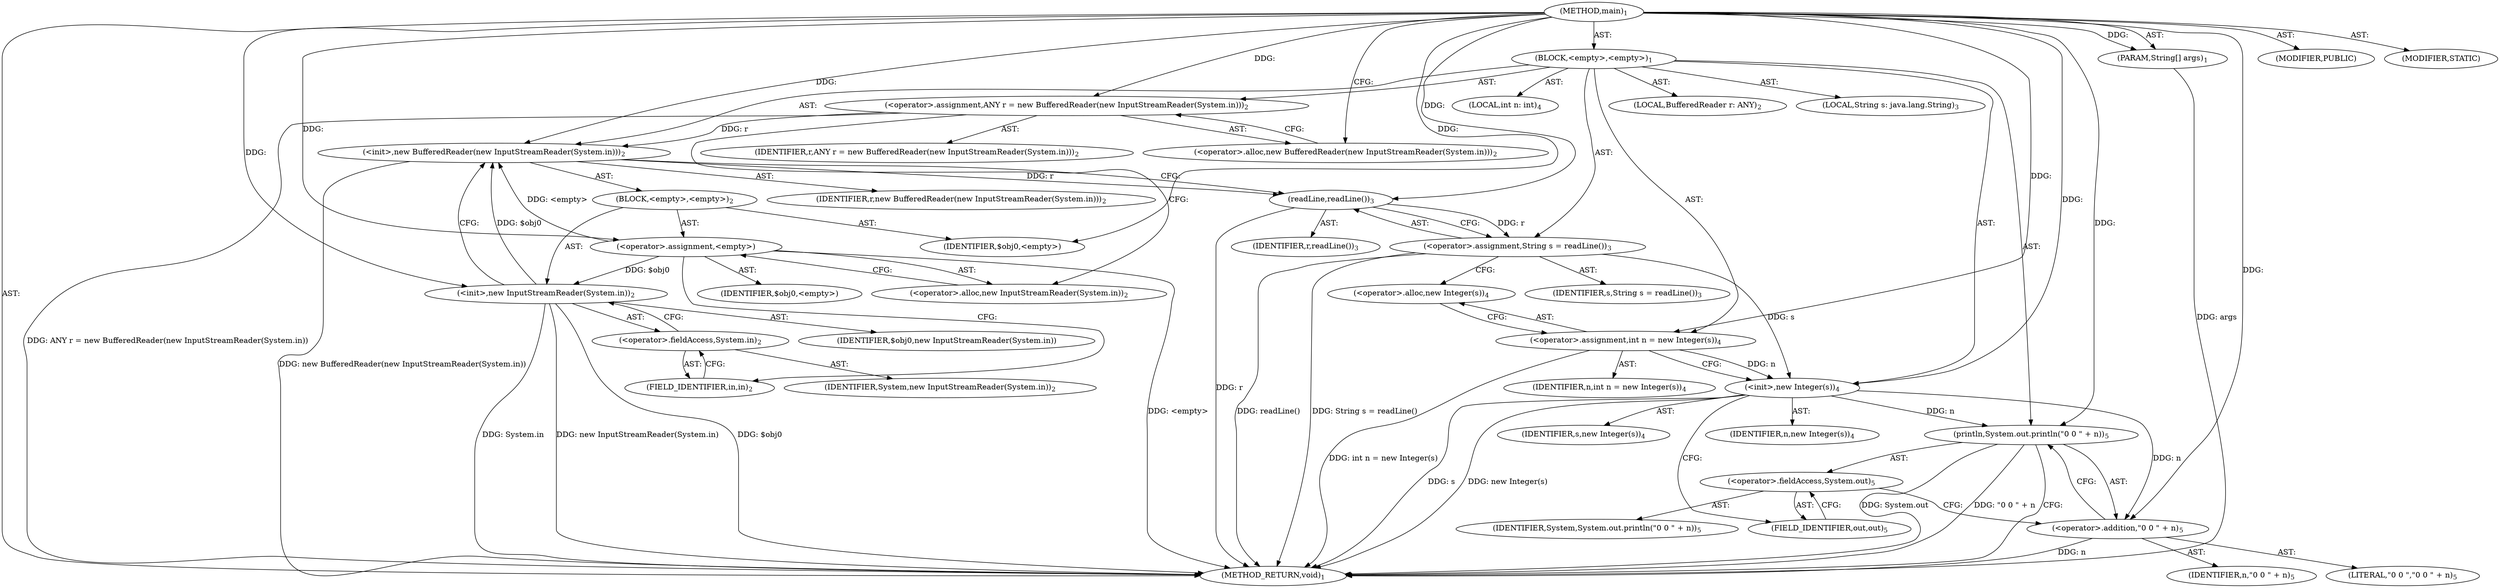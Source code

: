 digraph "main" {  
"21" [label = <(METHOD,main)<SUB>1</SUB>> ]
"22" [label = <(PARAM,String[] args)<SUB>1</SUB>> ]
"23" [label = <(BLOCK,&lt;empty&gt;,&lt;empty&gt;)<SUB>1</SUB>> ]
"4" [label = <(LOCAL,BufferedReader r: ANY)<SUB>2</SUB>> ]
"24" [label = <(&lt;operator&gt;.assignment,ANY r = new BufferedReader(new InputStreamReader(System.in)))<SUB>2</SUB>> ]
"25" [label = <(IDENTIFIER,r,ANY r = new BufferedReader(new InputStreamReader(System.in)))<SUB>2</SUB>> ]
"26" [label = <(&lt;operator&gt;.alloc,new BufferedReader(new InputStreamReader(System.in)))<SUB>2</SUB>> ]
"27" [label = <(&lt;init&gt;,new BufferedReader(new InputStreamReader(System.in)))<SUB>2</SUB>> ]
"3" [label = <(IDENTIFIER,r,new BufferedReader(new InputStreamReader(System.in)))<SUB>2</SUB>> ]
"28" [label = <(BLOCK,&lt;empty&gt;,&lt;empty&gt;)<SUB>2</SUB>> ]
"29" [label = <(&lt;operator&gt;.assignment,&lt;empty&gt;)> ]
"30" [label = <(IDENTIFIER,$obj0,&lt;empty&gt;)> ]
"31" [label = <(&lt;operator&gt;.alloc,new InputStreamReader(System.in))<SUB>2</SUB>> ]
"32" [label = <(&lt;init&gt;,new InputStreamReader(System.in))<SUB>2</SUB>> ]
"33" [label = <(IDENTIFIER,$obj0,new InputStreamReader(System.in))> ]
"34" [label = <(&lt;operator&gt;.fieldAccess,System.in)<SUB>2</SUB>> ]
"35" [label = <(IDENTIFIER,System,new InputStreamReader(System.in))<SUB>2</SUB>> ]
"36" [label = <(FIELD_IDENTIFIER,in,in)<SUB>2</SUB>> ]
"37" [label = <(IDENTIFIER,$obj0,&lt;empty&gt;)> ]
"38" [label = <(LOCAL,String s: java.lang.String)<SUB>3</SUB>> ]
"39" [label = <(&lt;operator&gt;.assignment,String s = readLine())<SUB>3</SUB>> ]
"40" [label = <(IDENTIFIER,s,String s = readLine())<SUB>3</SUB>> ]
"41" [label = <(readLine,readLine())<SUB>3</SUB>> ]
"42" [label = <(IDENTIFIER,r,readLine())<SUB>3</SUB>> ]
"6" [label = <(LOCAL,int n: int)<SUB>4</SUB>> ]
"43" [label = <(&lt;operator&gt;.assignment,int n = new Integer(s))<SUB>4</SUB>> ]
"44" [label = <(IDENTIFIER,n,int n = new Integer(s))<SUB>4</SUB>> ]
"45" [label = <(&lt;operator&gt;.alloc,new Integer(s))<SUB>4</SUB>> ]
"46" [label = <(&lt;init&gt;,new Integer(s))<SUB>4</SUB>> ]
"5" [label = <(IDENTIFIER,n,new Integer(s))<SUB>4</SUB>> ]
"47" [label = <(IDENTIFIER,s,new Integer(s))<SUB>4</SUB>> ]
"48" [label = <(println,System.out.println(&quot;0 0 &quot; + n))<SUB>5</SUB>> ]
"49" [label = <(&lt;operator&gt;.fieldAccess,System.out)<SUB>5</SUB>> ]
"50" [label = <(IDENTIFIER,System,System.out.println(&quot;0 0 &quot; + n))<SUB>5</SUB>> ]
"51" [label = <(FIELD_IDENTIFIER,out,out)<SUB>5</SUB>> ]
"52" [label = <(&lt;operator&gt;.addition,&quot;0 0 &quot; + n)<SUB>5</SUB>> ]
"53" [label = <(LITERAL,&quot;0 0 &quot;,&quot;0 0 &quot; + n)<SUB>5</SUB>> ]
"54" [label = <(IDENTIFIER,n,&quot;0 0 &quot; + n)<SUB>5</SUB>> ]
"55" [label = <(MODIFIER,PUBLIC)> ]
"56" [label = <(MODIFIER,STATIC)> ]
"57" [label = <(METHOD_RETURN,void)<SUB>1</SUB>> ]
  "21" -> "22"  [ label = "AST: "] 
  "21" -> "23"  [ label = "AST: "] 
  "21" -> "55"  [ label = "AST: "] 
  "21" -> "56"  [ label = "AST: "] 
  "21" -> "57"  [ label = "AST: "] 
  "23" -> "4"  [ label = "AST: "] 
  "23" -> "24"  [ label = "AST: "] 
  "23" -> "27"  [ label = "AST: "] 
  "23" -> "38"  [ label = "AST: "] 
  "23" -> "39"  [ label = "AST: "] 
  "23" -> "6"  [ label = "AST: "] 
  "23" -> "43"  [ label = "AST: "] 
  "23" -> "46"  [ label = "AST: "] 
  "23" -> "48"  [ label = "AST: "] 
  "24" -> "25"  [ label = "AST: "] 
  "24" -> "26"  [ label = "AST: "] 
  "27" -> "3"  [ label = "AST: "] 
  "27" -> "28"  [ label = "AST: "] 
  "28" -> "29"  [ label = "AST: "] 
  "28" -> "32"  [ label = "AST: "] 
  "28" -> "37"  [ label = "AST: "] 
  "29" -> "30"  [ label = "AST: "] 
  "29" -> "31"  [ label = "AST: "] 
  "32" -> "33"  [ label = "AST: "] 
  "32" -> "34"  [ label = "AST: "] 
  "34" -> "35"  [ label = "AST: "] 
  "34" -> "36"  [ label = "AST: "] 
  "39" -> "40"  [ label = "AST: "] 
  "39" -> "41"  [ label = "AST: "] 
  "41" -> "42"  [ label = "AST: "] 
  "43" -> "44"  [ label = "AST: "] 
  "43" -> "45"  [ label = "AST: "] 
  "46" -> "5"  [ label = "AST: "] 
  "46" -> "47"  [ label = "AST: "] 
  "48" -> "49"  [ label = "AST: "] 
  "48" -> "52"  [ label = "AST: "] 
  "49" -> "50"  [ label = "AST: "] 
  "49" -> "51"  [ label = "AST: "] 
  "52" -> "53"  [ label = "AST: "] 
  "52" -> "54"  [ label = "AST: "] 
  "24" -> "31"  [ label = "CFG: "] 
  "27" -> "41"  [ label = "CFG: "] 
  "39" -> "45"  [ label = "CFG: "] 
  "43" -> "46"  [ label = "CFG: "] 
  "46" -> "51"  [ label = "CFG: "] 
  "48" -> "57"  [ label = "CFG: "] 
  "26" -> "24"  [ label = "CFG: "] 
  "41" -> "39"  [ label = "CFG: "] 
  "45" -> "43"  [ label = "CFG: "] 
  "49" -> "52"  [ label = "CFG: "] 
  "52" -> "48"  [ label = "CFG: "] 
  "29" -> "36"  [ label = "CFG: "] 
  "32" -> "27"  [ label = "CFG: "] 
  "51" -> "49"  [ label = "CFG: "] 
  "31" -> "29"  [ label = "CFG: "] 
  "34" -> "32"  [ label = "CFG: "] 
  "36" -> "34"  [ label = "CFG: "] 
  "21" -> "26"  [ label = "CFG: "] 
  "22" -> "57"  [ label = "DDG: args"] 
  "24" -> "57"  [ label = "DDG: ANY r = new BufferedReader(new InputStreamReader(System.in))"] 
  "29" -> "57"  [ label = "DDG: &lt;empty&gt;"] 
  "32" -> "57"  [ label = "DDG: $obj0"] 
  "32" -> "57"  [ label = "DDG: System.in"] 
  "32" -> "57"  [ label = "DDG: new InputStreamReader(System.in)"] 
  "27" -> "57"  [ label = "DDG: new BufferedReader(new InputStreamReader(System.in))"] 
  "41" -> "57"  [ label = "DDG: r"] 
  "39" -> "57"  [ label = "DDG: readLine()"] 
  "39" -> "57"  [ label = "DDG: String s = readLine()"] 
  "43" -> "57"  [ label = "DDG: int n = new Integer(s)"] 
  "46" -> "57"  [ label = "DDG: s"] 
  "46" -> "57"  [ label = "DDG: new Integer(s)"] 
  "48" -> "57"  [ label = "DDG: System.out"] 
  "52" -> "57"  [ label = "DDG: n"] 
  "48" -> "57"  [ label = "DDG: &quot;0 0 &quot; + n"] 
  "21" -> "22"  [ label = "DDG: "] 
  "21" -> "24"  [ label = "DDG: "] 
  "41" -> "39"  [ label = "DDG: r"] 
  "21" -> "43"  [ label = "DDG: "] 
  "24" -> "27"  [ label = "DDG: r"] 
  "21" -> "27"  [ label = "DDG: "] 
  "29" -> "27"  [ label = "DDG: &lt;empty&gt;"] 
  "32" -> "27"  [ label = "DDG: $obj0"] 
  "43" -> "46"  [ label = "DDG: n"] 
  "21" -> "46"  [ label = "DDG: "] 
  "39" -> "46"  [ label = "DDG: s"] 
  "21" -> "48"  [ label = "DDG: "] 
  "46" -> "48"  [ label = "DDG: n"] 
  "21" -> "29"  [ label = "DDG: "] 
  "21" -> "37"  [ label = "DDG: "] 
  "27" -> "41"  [ label = "DDG: r"] 
  "21" -> "41"  [ label = "DDG: "] 
  "21" -> "52"  [ label = "DDG: "] 
  "46" -> "52"  [ label = "DDG: n"] 
  "29" -> "32"  [ label = "DDG: $obj0"] 
  "21" -> "32"  [ label = "DDG: "] 
}
